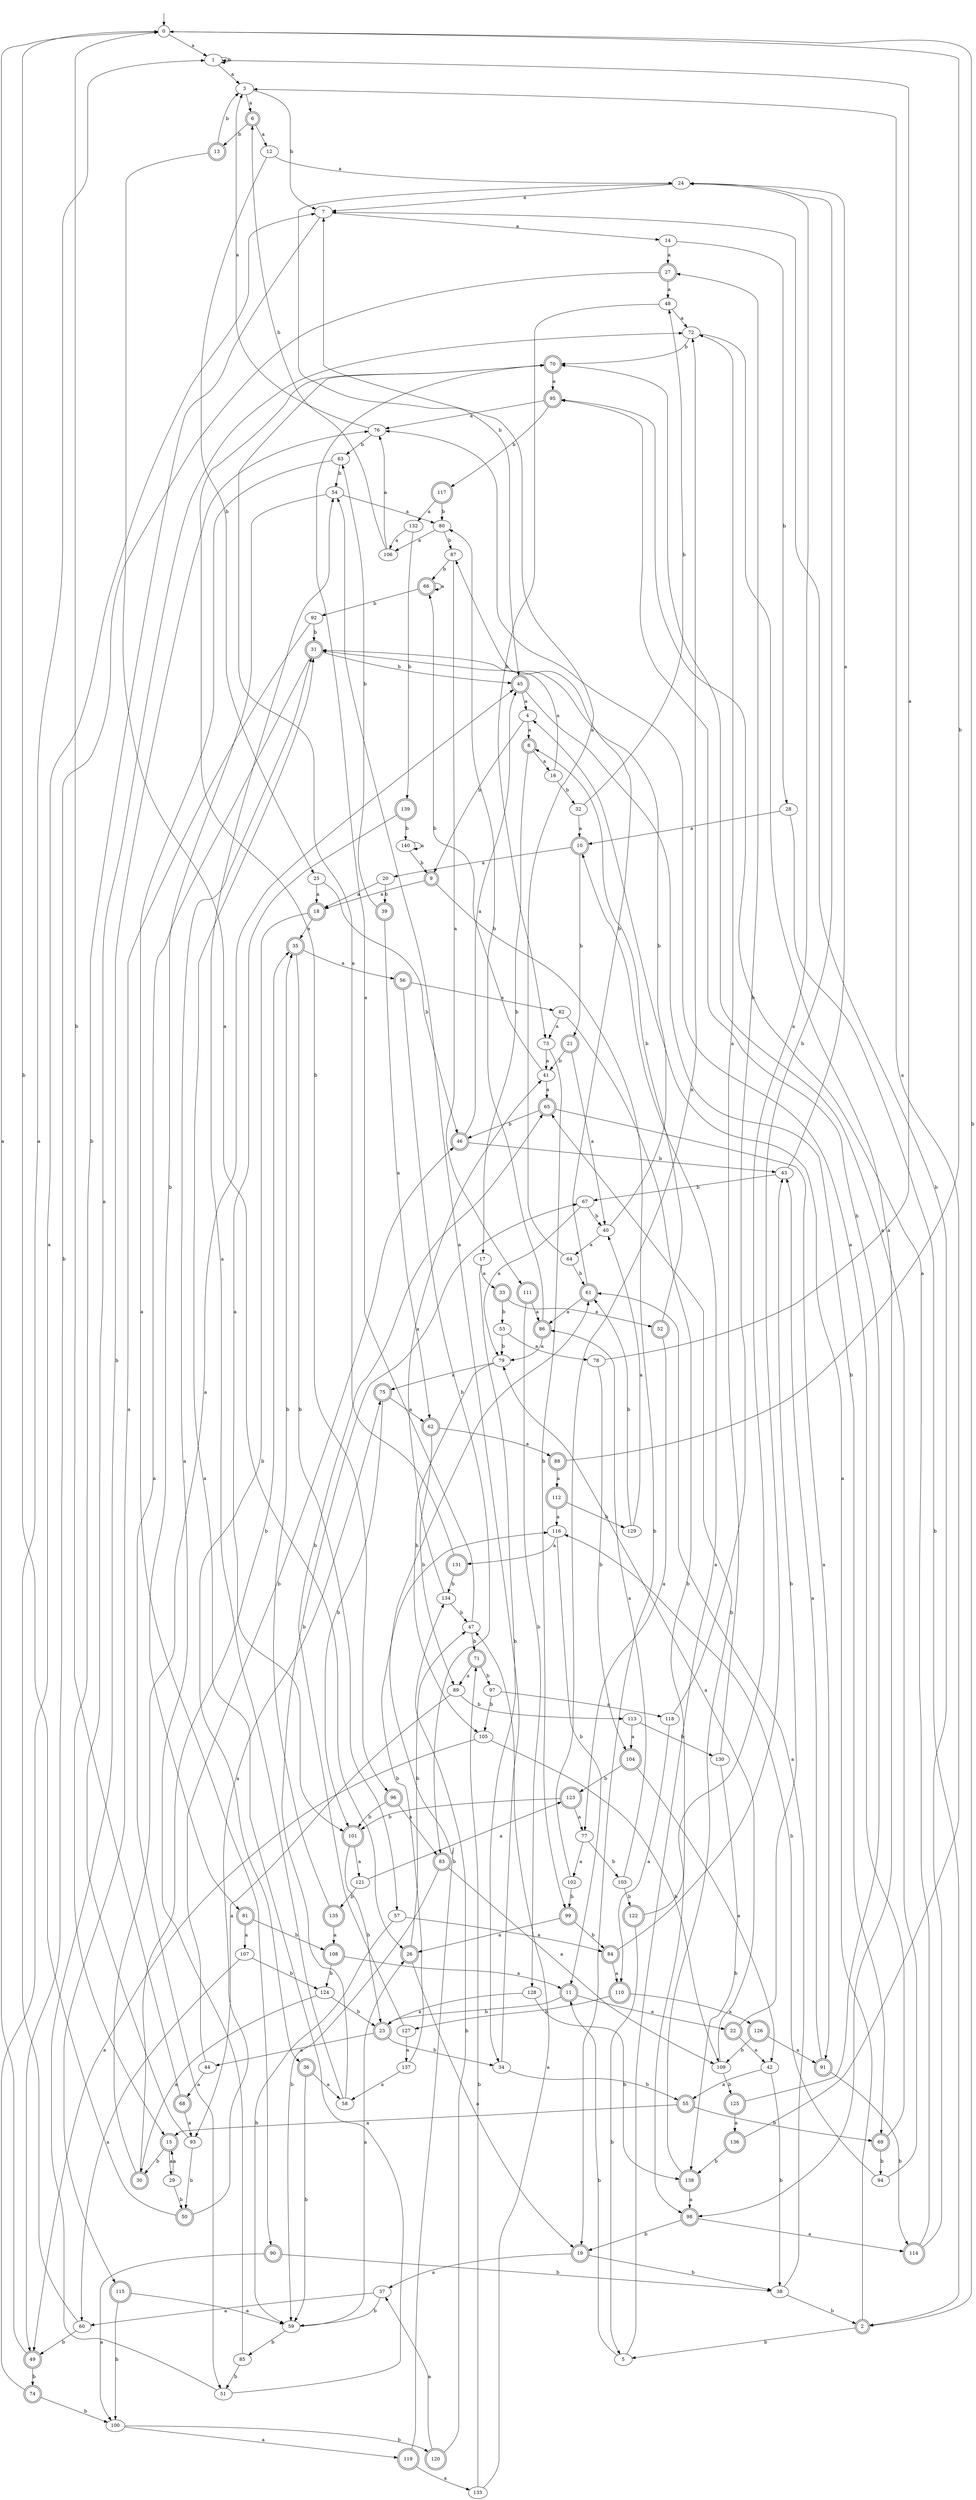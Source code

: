 digraph RandomDFA {
  __start0 [label="", shape=none];
  __start0 -> 0 [label=""];
  0 [shape=circle]
  0 -> 1 [label="a"]
  0 -> 2 [label="b"]
  1
  1 -> 3 [label="a"]
  1 -> 1 [label="b"]
  2 [shape=doublecircle]
  2 -> 4 [label="a"]
  2 -> 5 [label="b"]
  3
  3 -> 6 [label="a"]
  3 -> 7 [label="b"]
  4
  4 -> 8 [label="a"]
  4 -> 9 [label="b"]
  5
  5 -> 10 [label="a"]
  5 -> 11 [label="b"]
  6 [shape=doublecircle]
  6 -> 12 [label="a"]
  6 -> 13 [label="b"]
  7
  7 -> 14 [label="a"]
  7 -> 15 [label="b"]
  8 [shape=doublecircle]
  8 -> 16 [label="a"]
  8 -> 17 [label="b"]
  9 [shape=doublecircle]
  9 -> 18 [label="a"]
  9 -> 19 [label="b"]
  10 [shape=doublecircle]
  10 -> 20 [label="a"]
  10 -> 21 [label="b"]
  11 [shape=doublecircle]
  11 -> 22 [label="a"]
  11 -> 23 [label="b"]
  12
  12 -> 24 [label="a"]
  12 -> 25 [label="b"]
  13 [shape=doublecircle]
  13 -> 26 [label="a"]
  13 -> 3 [label="b"]
  14
  14 -> 27 [label="a"]
  14 -> 28 [label="b"]
  15 [shape=doublecircle]
  15 -> 29 [label="a"]
  15 -> 30 [label="b"]
  16
  16 -> 31 [label="a"]
  16 -> 32 [label="b"]
  17
  17 -> 33 [label="a"]
  17 -> 34 [label="b"]
  18 [shape=doublecircle]
  18 -> 35 [label="a"]
  18 -> 36 [label="b"]
  19 [shape=doublecircle]
  19 -> 37 [label="a"]
  19 -> 38 [label="b"]
  20
  20 -> 18 [label="a"]
  20 -> 39 [label="b"]
  21 [shape=doublecircle]
  21 -> 40 [label="a"]
  21 -> 41 [label="b"]
  22 [shape=doublecircle]
  22 -> 42 [label="a"]
  22 -> 43 [label="b"]
  23 [shape=doublecircle]
  23 -> 44 [label="a"]
  23 -> 34 [label="b"]
  24
  24 -> 7 [label="a"]
  24 -> 45 [label="b"]
  25
  25 -> 18 [label="a"]
  25 -> 46 [label="b"]
  26 [shape=doublecircle]
  26 -> 19 [label="a"]
  26 -> 47 [label="b"]
  27 [shape=doublecircle]
  27 -> 48 [label="a"]
  27 -> 49 [label="b"]
  28
  28 -> 10 [label="a"]
  28 -> 2 [label="b"]
  29
  29 -> 15 [label="a"]
  29 -> 50 [label="b"]
  30 [shape=doublecircle]
  30 -> 45 [label="a"]
  30 -> 35 [label="b"]
  31 [shape=doublecircle]
  31 -> 51 [label="a"]
  31 -> 45 [label="b"]
  32
  32 -> 10 [label="a"]
  32 -> 48 [label="b"]
  33 [shape=doublecircle]
  33 -> 52 [label="a"]
  33 -> 53 [label="b"]
  34
  34 -> 54 [label="a"]
  34 -> 55 [label="b"]
  35 [shape=doublecircle]
  35 -> 56 [label="a"]
  35 -> 57 [label="b"]
  36 [shape=doublecircle]
  36 -> 58 [label="a"]
  36 -> 59 [label="b"]
  37
  37 -> 60 [label="a"]
  37 -> 59 [label="b"]
  38
  38 -> 61 [label="a"]
  38 -> 2 [label="b"]
  39 [shape=doublecircle]
  39 -> 62 [label="a"]
  39 -> 63 [label="b"]
  40
  40 -> 64 [label="a"]
  40 -> 31 [label="b"]
  41
  41 -> 65 [label="a"]
  41 -> 66 [label="b"]
  42
  42 -> 55 [label="a"]
  42 -> 38 [label="b"]
  43
  43 -> 24 [label="a"]
  43 -> 67 [label="b"]
  44
  44 -> 68 [label="a"]
  44 -> 46 [label="b"]
  45 [shape=doublecircle]
  45 -> 4 [label="a"]
  45 -> 69 [label="b"]
  46 [shape=doublecircle]
  46 -> 45 [label="a"]
  46 -> 43 [label="b"]
  47
  47 -> 70 [label="a"]
  47 -> 71 [label="b"]
  48
  48 -> 72 [label="a"]
  48 -> 73 [label="b"]
  49 [shape=doublecircle]
  49 -> 0 [label="a"]
  49 -> 74 [label="b"]
  50 [shape=doublecircle]
  50 -> 75 [label="a"]
  50 -> 0 [label="b"]
  51
  51 -> 31 [label="a"]
  51 -> 76 [label="b"]
  52 [shape=doublecircle]
  52 -> 77 [label="a"]
  52 -> 8 [label="b"]
  53
  53 -> 78 [label="a"]
  53 -> 79 [label="b"]
  54
  54 -> 80 [label="a"]
  54 -> 81 [label="b"]
  55 [shape=doublecircle]
  55 -> 15 [label="a"]
  55 -> 69 [label="b"]
  56 [shape=doublecircle]
  56 -> 82 [label="a"]
  56 -> 83 [label="b"]
  57
  57 -> 84 [label="a"]
  57 -> 59 [label="b"]
  58
  58 -> 54 [label="a"]
  58 -> 67 [label="b"]
  59
  59 -> 26 [label="a"]
  59 -> 85 [label="b"]
  60
  60 -> 1 [label="a"]
  60 -> 49 [label="b"]
  61 [shape=doublecircle]
  61 -> 86 [label="a"]
  61 -> 87 [label="b"]
  62 [shape=doublecircle]
  62 -> 88 [label="a"]
  62 -> 89 [label="b"]
  63
  63 -> 90 [label="a"]
  63 -> 54 [label="b"]
  64
  64 -> 7 [label="a"]
  64 -> 61 [label="b"]
  65 [shape=doublecircle]
  65 -> 91 [label="a"]
  65 -> 46 [label="b"]
  66 [shape=doublecircle]
  66 -> 66 [label="a"]
  66 -> 92 [label="b"]
  67
  67 -> 79 [label="a"]
  67 -> 40 [label="b"]
  68 [shape=doublecircle]
  68 -> 93 [label="a"]
  68 -> 0 [label="b"]
  69 [shape=doublecircle]
  69 -> 76 [label="a"]
  69 -> 94 [label="b"]
  70 [shape=doublecircle]
  70 -> 95 [label="a"]
  70 -> 96 [label="b"]
  71 [shape=doublecircle]
  71 -> 89 [label="a"]
  71 -> 97 [label="b"]
  72
  72 -> 98 [label="a"]
  72 -> 70 [label="b"]
  73
  73 -> 41 [label="a"]
  73 -> 99 [label="b"]
  74 [shape=doublecircle]
  74 -> 7 [label="a"]
  74 -> 100 [label="b"]
  75 [shape=doublecircle]
  75 -> 62 [label="a"]
  75 -> 101 [label="b"]
  76
  76 -> 3 [label="a"]
  76 -> 63 [label="b"]
  77
  77 -> 102 [label="a"]
  77 -> 103 [label="b"]
  78
  78 -> 1 [label="a"]
  78 -> 104 [label="b"]
  79
  79 -> 75 [label="a"]
  79 -> 105 [label="b"]
  80
  80 -> 106 [label="a"]
  80 -> 87 [label="b"]
  81 [shape=doublecircle]
  81 -> 107 [label="a"]
  81 -> 108 [label="b"]
  82
  82 -> 73 [label="a"]
  82 -> 98 [label="b"]
  83 [shape=doublecircle]
  83 -> 109 [label="a"]
  83 -> 59 [label="b"]
  84 [shape=doublecircle]
  84 -> 110 [label="a"]
  84 -> 24 [label="b"]
  85
  85 -> 31 [label="a"]
  85 -> 51 [label="b"]
  86 [shape=doublecircle]
  86 -> 79 [label="a"]
  86 -> 80 [label="b"]
  87
  87 -> 111 [label="a"]
  87 -> 66 [label="b"]
  88 [shape=doublecircle]
  88 -> 112 [label="a"]
  88 -> 0 [label="b"]
  89
  89 -> 93 [label="a"]
  89 -> 113 [label="b"]
  90 [shape=doublecircle]
  90 -> 100 [label="a"]
  90 -> 38 [label="b"]
  91 [shape=doublecircle]
  91 -> 43 [label="a"]
  91 -> 114 [label="b"]
  92
  92 -> 115 [label="a"]
  92 -> 31 [label="b"]
  93
  93 -> 72 [label="a"]
  93 -> 50 [label="b"]
  94
  94 -> 70 [label="a"]
  94 -> 116 [label="b"]
  95 [shape=doublecircle]
  95 -> 76 [label="a"]
  95 -> 117 [label="b"]
  96 [shape=doublecircle]
  96 -> 83 [label="a"]
  96 -> 101 [label="b"]
  97
  97 -> 118 [label="a"]
  97 -> 105 [label="b"]
  98 [shape=doublecircle]
  98 -> 114 [label="a"]
  98 -> 19 [label="b"]
  99 [shape=doublecircle]
  99 -> 26 [label="a"]
  99 -> 84 [label="b"]
  100
  100 -> 119 [label="a"]
  100 -> 120 [label="b"]
  101 [shape=doublecircle]
  101 -> 121 [label="a"]
  101 -> 23 [label="b"]
  102
  102 -> 72 [label="a"]
  102 -> 99 [label="b"]
  103
  103 -> 86 [label="a"]
  103 -> 122 [label="b"]
  104 [shape=doublecircle]
  104 -> 42 [label="a"]
  104 -> 123 [label="b"]
  105
  105 -> 49 [label="a"]
  105 -> 109 [label="b"]
  106
  106 -> 76 [label="a"]
  106 -> 6 [label="b"]
  107
  107 -> 60 [label="a"]
  107 -> 124 [label="b"]
  108 [shape=doublecircle]
  108 -> 11 [label="a"]
  108 -> 124 [label="b"]
  109
  109 -> 79 [label="a"]
  109 -> 125 [label="b"]
  110 [shape=doublecircle]
  110 -> 126 [label="a"]
  110 -> 127 [label="b"]
  111 [shape=doublecircle]
  111 -> 86 [label="a"]
  111 -> 128 [label="b"]
  112 [shape=doublecircle]
  112 -> 116 [label="a"]
  112 -> 129 [label="b"]
  113
  113 -> 104 [label="a"]
  113 -> 130 [label="b"]
  114 [shape=doublecircle]
  114 -> 95 [label="a"]
  114 -> 7 [label="b"]
  115 [shape=doublecircle]
  115 -> 59 [label="a"]
  115 -> 100 [label="b"]
  116
  116 -> 131 [label="a"]
  116 -> 11 [label="b"]
  117 [shape=doublecircle]
  117 -> 132 [label="a"]
  117 -> 80 [label="b"]
  118
  118 -> 110 [label="a"]
  118 -> 27 [label="b"]
  119 [shape=doublecircle]
  119 -> 133 [label="a"]
  119 -> 61 [label="b"]
  120 [shape=doublecircle]
  120 -> 37 [label="a"]
  120 -> 134 [label="b"]
  121
  121 -> 123 [label="a"]
  121 -> 135 [label="b"]
  122 [shape=doublecircle]
  122 -> 24 [label="a"]
  122 -> 5 [label="b"]
  123 [shape=doublecircle]
  123 -> 77 [label="a"]
  123 -> 101 [label="b"]
  124
  124 -> 30 [label="a"]
  124 -> 23 [label="b"]
  125 [shape=doublecircle]
  125 -> 136 [label="a"]
  125 -> 95 [label="b"]
  126 [shape=doublecircle]
  126 -> 91 [label="a"]
  126 -> 109 [label="b"]
  127
  127 -> 137 [label="a"]
  127 -> 65 [label="b"]
  128
  128 -> 23 [label="a"]
  128 -> 138 [label="b"]
  129
  129 -> 40 [label="a"]
  129 -> 61 [label="b"]
  130
  130 -> 72 [label="a"]
  130 -> 138 [label="b"]
  131 [shape=doublecircle]
  131 -> 70 [label="a"]
  131 -> 134 [label="b"]
  132
  132 -> 106 [label="a"]
  132 -> 139 [label="b"]
  133
  133 -> 47 [label="a"]
  133 -> 71 [label="b"]
  134
  134 -> 41 [label="a"]
  134 -> 47 [label="b"]
  135 [shape=doublecircle]
  135 -> 108 [label="a"]
  135 -> 35 [label="b"]
  136 [shape=doublecircle]
  136 -> 3 [label="a"]
  136 -> 138 [label="b"]
  137
  137 -> 58 [label="a"]
  137 -> 116 [label="b"]
  138 [shape=doublecircle]
  138 -> 98 [label="a"]
  138 -> 65 [label="b"]
  139 [shape=doublecircle]
  139 -> 101 [label="a"]
  139 -> 140 [label="b"]
  140
  140 -> 140 [label="a"]
  140 -> 9 [label="b"]
}
